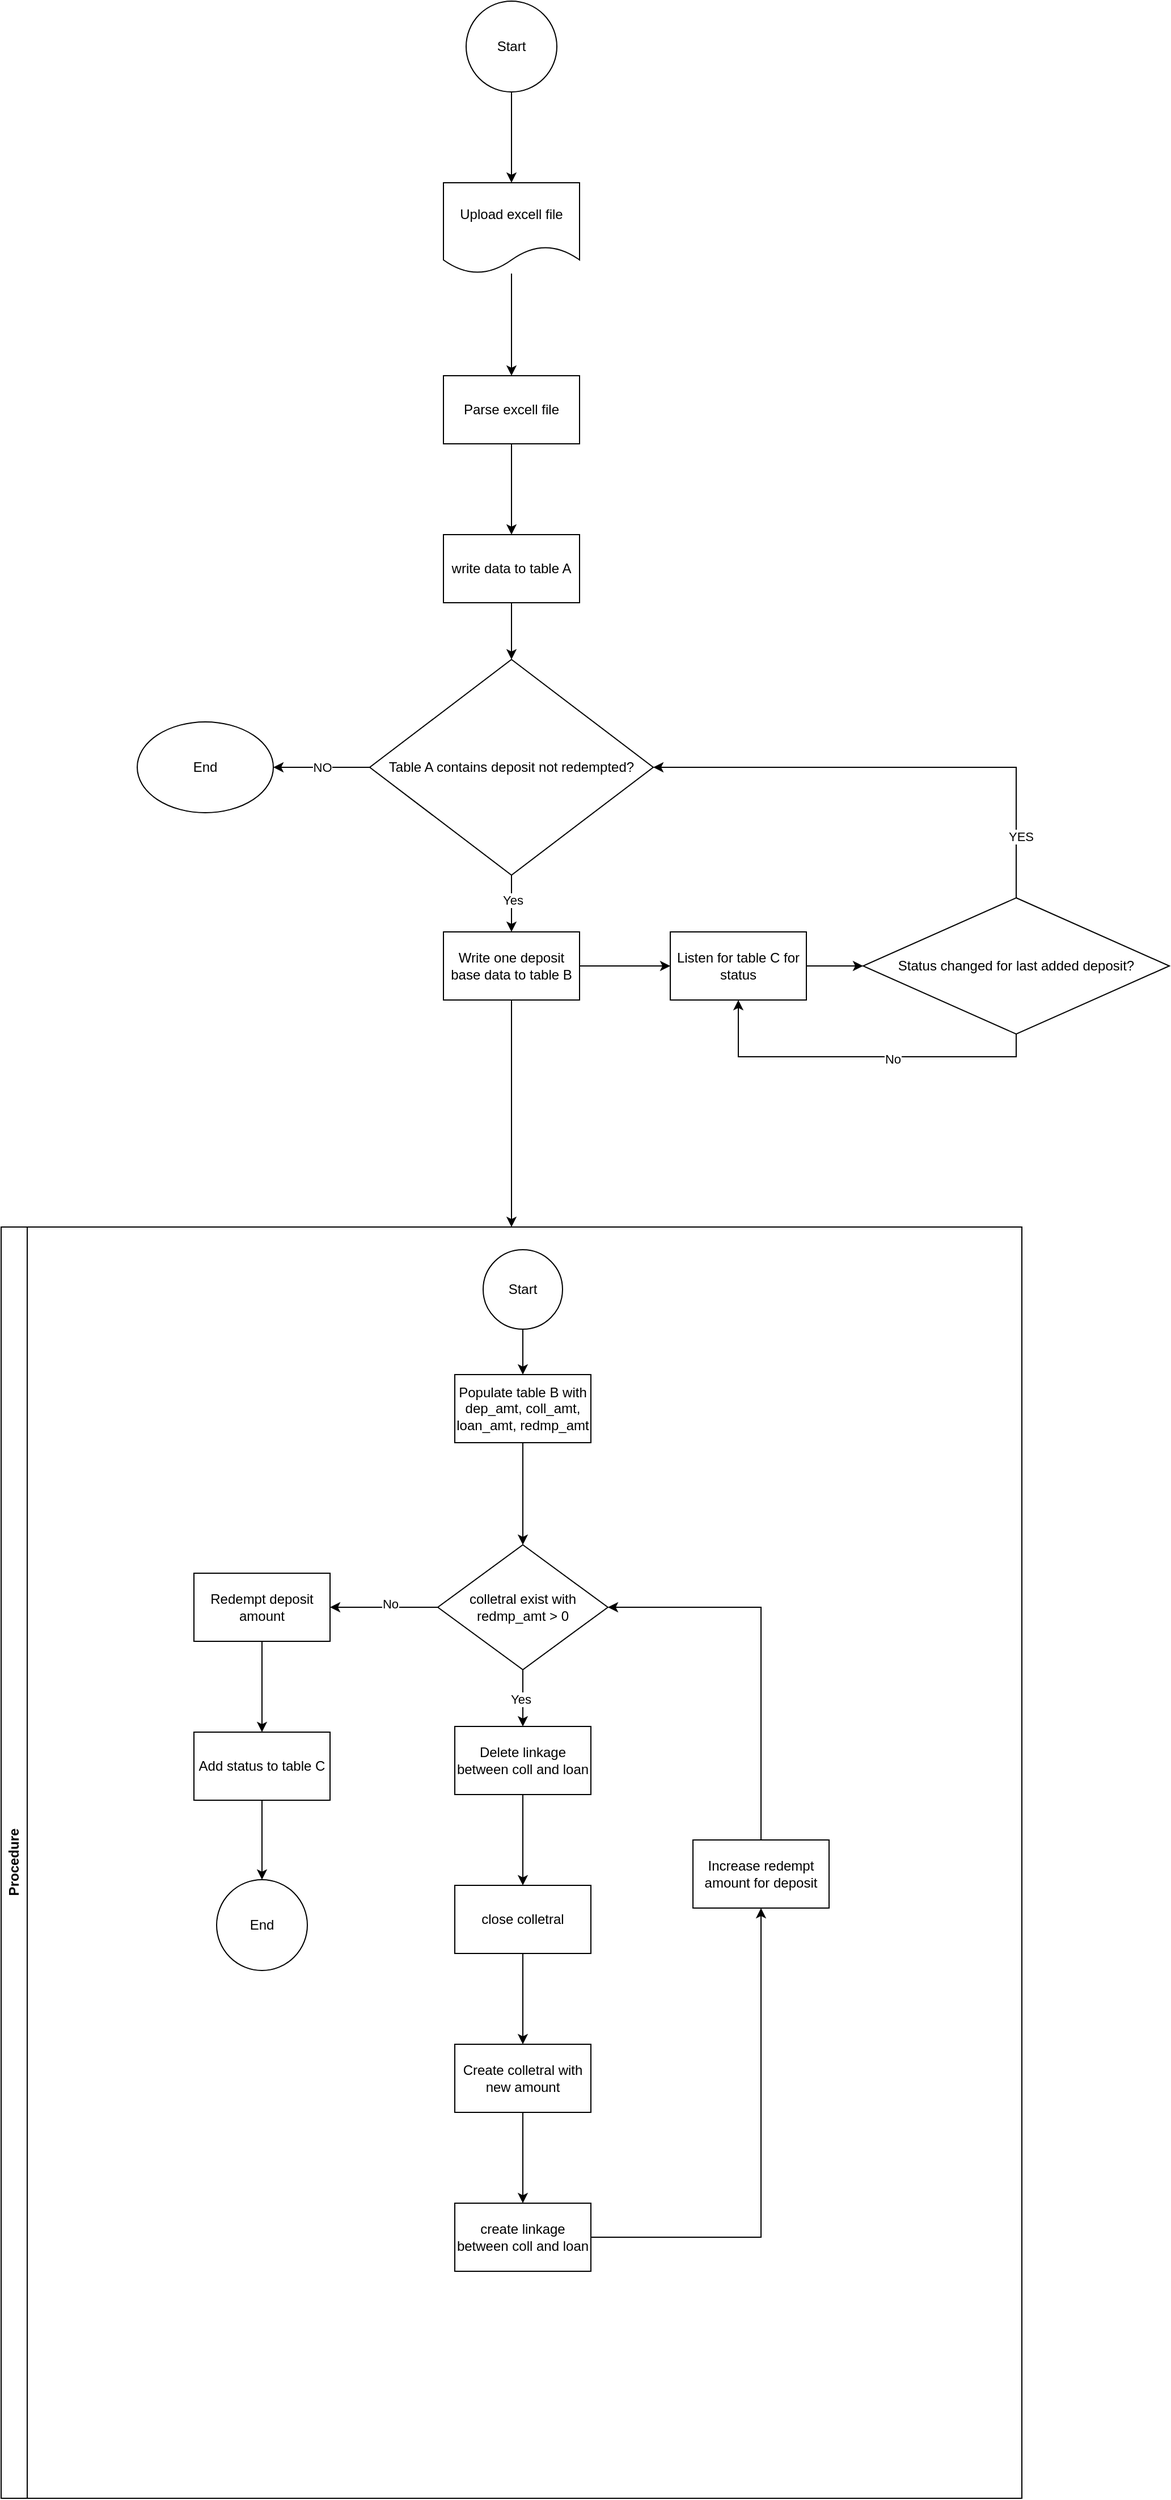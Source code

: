 <mxfile version="23.1.3" type="github">
  <diagram id="C5RBs43oDa-KdzZeNtuy" name="Page-1">
    <mxGraphModel dx="1949" dy="718" grid="1" gridSize="10" guides="1" tooltips="1" connect="1" arrows="1" fold="1" page="1" pageScale="1" pageWidth="827" pageHeight="1169" math="0" shadow="0">
      <root>
        <mxCell id="WIyWlLk6GJQsqaUBKTNV-0" />
        <mxCell id="WIyWlLk6GJQsqaUBKTNV-1" parent="WIyWlLk6GJQsqaUBKTNV-0" />
        <mxCell id="4Akdkflnh7Jsl9hj940S-2" value="" style="edgeStyle=orthogonalEdgeStyle;rounded=0;orthogonalLoop=1;jettySize=auto;html=1;" edge="1" parent="WIyWlLk6GJQsqaUBKTNV-1" source="4Akdkflnh7Jsl9hj940S-0" target="4Akdkflnh7Jsl9hj940S-1">
          <mxGeometry relative="1" as="geometry" />
        </mxCell>
        <mxCell id="4Akdkflnh7Jsl9hj940S-0" value="Start" style="ellipse;whiteSpace=wrap;html=1;aspect=fixed;" vertex="1" parent="WIyWlLk6GJQsqaUBKTNV-1">
          <mxGeometry x="350" y="50" width="80" height="80" as="geometry" />
        </mxCell>
        <mxCell id="4Akdkflnh7Jsl9hj940S-4" value="" style="edgeStyle=orthogonalEdgeStyle;rounded=0;orthogonalLoop=1;jettySize=auto;html=1;" edge="1" parent="WIyWlLk6GJQsqaUBKTNV-1" source="4Akdkflnh7Jsl9hj940S-1" target="4Akdkflnh7Jsl9hj940S-3">
          <mxGeometry relative="1" as="geometry" />
        </mxCell>
        <mxCell id="4Akdkflnh7Jsl9hj940S-1" value="Upload excell file" style="shape=document;whiteSpace=wrap;html=1;boundedLbl=1;" vertex="1" parent="WIyWlLk6GJQsqaUBKTNV-1">
          <mxGeometry x="330" y="210" width="120" height="80" as="geometry" />
        </mxCell>
        <mxCell id="4Akdkflnh7Jsl9hj940S-6" value="" style="edgeStyle=orthogonalEdgeStyle;rounded=0;orthogonalLoop=1;jettySize=auto;html=1;" edge="1" parent="WIyWlLk6GJQsqaUBKTNV-1" source="4Akdkflnh7Jsl9hj940S-3" target="4Akdkflnh7Jsl9hj940S-5">
          <mxGeometry relative="1" as="geometry" />
        </mxCell>
        <mxCell id="4Akdkflnh7Jsl9hj940S-3" value="Parse excell file" style="whiteSpace=wrap;html=1;" vertex="1" parent="WIyWlLk6GJQsqaUBKTNV-1">
          <mxGeometry x="330" y="380" width="120" height="60" as="geometry" />
        </mxCell>
        <mxCell id="4Akdkflnh7Jsl9hj940S-52" style="edgeStyle=orthogonalEdgeStyle;rounded=0;orthogonalLoop=1;jettySize=auto;html=1;" edge="1" parent="WIyWlLk6GJQsqaUBKTNV-1" source="4Akdkflnh7Jsl9hj940S-5" target="4Akdkflnh7Jsl9hj940S-47">
          <mxGeometry relative="1" as="geometry" />
        </mxCell>
        <mxCell id="4Akdkflnh7Jsl9hj940S-5" value="write data to table A" style="whiteSpace=wrap;html=1;" vertex="1" parent="WIyWlLk6GJQsqaUBKTNV-1">
          <mxGeometry x="330" y="520" width="120" height="60" as="geometry" />
        </mxCell>
        <mxCell id="4Akdkflnh7Jsl9hj940S-64" style="edgeStyle=orthogonalEdgeStyle;rounded=0;orthogonalLoop=1;jettySize=auto;html=1;entryX=0.5;entryY=0;entryDx=0;entryDy=0;" edge="1" parent="WIyWlLk6GJQsqaUBKTNV-1" source="4Akdkflnh7Jsl9hj940S-7" target="4Akdkflnh7Jsl9hj940S-61">
          <mxGeometry relative="1" as="geometry" />
        </mxCell>
        <mxCell id="4Akdkflnh7Jsl9hj940S-66" value="" style="edgeStyle=orthogonalEdgeStyle;rounded=0;orthogonalLoop=1;jettySize=auto;html=1;" edge="1" parent="WIyWlLk6GJQsqaUBKTNV-1" source="4Akdkflnh7Jsl9hj940S-7" target="4Akdkflnh7Jsl9hj940S-65">
          <mxGeometry relative="1" as="geometry" />
        </mxCell>
        <mxCell id="4Akdkflnh7Jsl9hj940S-7" value="Write one deposit base data to table B" style="whiteSpace=wrap;html=1;" vertex="1" parent="WIyWlLk6GJQsqaUBKTNV-1">
          <mxGeometry x="330" y="870" width="120" height="60" as="geometry" />
        </mxCell>
        <mxCell id="4Akdkflnh7Jsl9hj940S-48" style="edgeStyle=orthogonalEdgeStyle;rounded=0;orthogonalLoop=1;jettySize=auto;html=1;" edge="1" parent="WIyWlLk6GJQsqaUBKTNV-1" source="4Akdkflnh7Jsl9hj940S-47" target="4Akdkflnh7Jsl9hj940S-7">
          <mxGeometry relative="1" as="geometry" />
        </mxCell>
        <mxCell id="4Akdkflnh7Jsl9hj940S-53" value="Yes" style="edgeLabel;html=1;align=center;verticalAlign=middle;resizable=0;points=[];" vertex="1" connectable="0" parent="4Akdkflnh7Jsl9hj940S-48">
          <mxGeometry x="-0.12" y="1" relative="1" as="geometry">
            <mxPoint as="offset" />
          </mxGeometry>
        </mxCell>
        <mxCell id="4Akdkflnh7Jsl9hj940S-72" value="NO" style="edgeStyle=orthogonalEdgeStyle;rounded=0;orthogonalLoop=1;jettySize=auto;html=1;entryX=1;entryY=0.5;entryDx=0;entryDy=0;" edge="1" parent="WIyWlLk6GJQsqaUBKTNV-1" source="4Akdkflnh7Jsl9hj940S-47" target="4Akdkflnh7Jsl9hj940S-56">
          <mxGeometry relative="1" as="geometry" />
        </mxCell>
        <mxCell id="4Akdkflnh7Jsl9hj940S-47" value="Table A contains deposit not redempted?" style="rhombus;whiteSpace=wrap;html=1;" vertex="1" parent="WIyWlLk6GJQsqaUBKTNV-1">
          <mxGeometry x="265" y="630" width="250" height="190" as="geometry" />
        </mxCell>
        <mxCell id="4Akdkflnh7Jsl9hj940S-56" value="End" style="ellipse;whiteSpace=wrap;html=1;" vertex="1" parent="WIyWlLk6GJQsqaUBKTNV-1">
          <mxGeometry x="60" y="685" width="120" height="80" as="geometry" />
        </mxCell>
        <mxCell id="4Akdkflnh7Jsl9hj940S-61" value="Procedure" style="swimlane;horizontal=0;whiteSpace=wrap;html=1;" vertex="1" parent="WIyWlLk6GJQsqaUBKTNV-1">
          <mxGeometry x="-60" y="1130" width="900" height="1120" as="geometry" />
        </mxCell>
        <mxCell id="4Akdkflnh7Jsl9hj940S-25" value="Populate table B with dep_amt, coll_amt, loan_amt, redmp_amt" style="whiteSpace=wrap;html=1;" vertex="1" parent="4Akdkflnh7Jsl9hj940S-61">
          <mxGeometry x="400" y="130" width="120" height="60" as="geometry" />
        </mxCell>
        <mxCell id="4Akdkflnh7Jsl9hj940S-27" value="colletral exist with redmp_amt &amp;gt; 0" style="rhombus;whiteSpace=wrap;html=1;" vertex="1" parent="4Akdkflnh7Jsl9hj940S-61">
          <mxGeometry x="385" y="280" width="150" height="110" as="geometry" />
        </mxCell>
        <mxCell id="4Akdkflnh7Jsl9hj940S-28" value="" style="edgeStyle=orthogonalEdgeStyle;rounded=0;orthogonalLoop=1;jettySize=auto;html=1;" edge="1" parent="4Akdkflnh7Jsl9hj940S-61" source="4Akdkflnh7Jsl9hj940S-25" target="4Akdkflnh7Jsl9hj940S-27">
          <mxGeometry relative="1" as="geometry" />
        </mxCell>
        <mxCell id="4Akdkflnh7Jsl9hj940S-29" value="Delete linkage between coll and loan" style="whiteSpace=wrap;html=1;" vertex="1" parent="4Akdkflnh7Jsl9hj940S-61">
          <mxGeometry x="400" y="440" width="120" height="60" as="geometry" />
        </mxCell>
        <mxCell id="4Akdkflnh7Jsl9hj940S-30" value="" style="edgeStyle=orthogonalEdgeStyle;rounded=0;orthogonalLoop=1;jettySize=auto;html=1;" edge="1" parent="4Akdkflnh7Jsl9hj940S-61" source="4Akdkflnh7Jsl9hj940S-27" target="4Akdkflnh7Jsl9hj940S-29">
          <mxGeometry relative="1" as="geometry" />
        </mxCell>
        <mxCell id="4Akdkflnh7Jsl9hj940S-50" value="Yes" style="edgeLabel;html=1;align=center;verticalAlign=middle;resizable=0;points=[];" vertex="1" connectable="0" parent="4Akdkflnh7Jsl9hj940S-30">
          <mxGeometry x="0.013" y="-2" relative="1" as="geometry">
            <mxPoint as="offset" />
          </mxGeometry>
        </mxCell>
        <mxCell id="4Akdkflnh7Jsl9hj940S-31" value="close colletral" style="whiteSpace=wrap;html=1;" vertex="1" parent="4Akdkflnh7Jsl9hj940S-61">
          <mxGeometry x="400" y="580" width="120" height="60" as="geometry" />
        </mxCell>
        <mxCell id="4Akdkflnh7Jsl9hj940S-32" value="" style="edgeStyle=orthogonalEdgeStyle;rounded=0;orthogonalLoop=1;jettySize=auto;html=1;" edge="1" parent="4Akdkflnh7Jsl9hj940S-61" source="4Akdkflnh7Jsl9hj940S-29" target="4Akdkflnh7Jsl9hj940S-31">
          <mxGeometry relative="1" as="geometry" />
        </mxCell>
        <mxCell id="4Akdkflnh7Jsl9hj940S-33" value="Create colletral with new amount" style="whiteSpace=wrap;html=1;" vertex="1" parent="4Akdkflnh7Jsl9hj940S-61">
          <mxGeometry x="400" y="720" width="120" height="60" as="geometry" />
        </mxCell>
        <mxCell id="4Akdkflnh7Jsl9hj940S-34" value="" style="edgeStyle=orthogonalEdgeStyle;rounded=0;orthogonalLoop=1;jettySize=auto;html=1;" edge="1" parent="4Akdkflnh7Jsl9hj940S-61" source="4Akdkflnh7Jsl9hj940S-31" target="4Akdkflnh7Jsl9hj940S-33">
          <mxGeometry relative="1" as="geometry" />
        </mxCell>
        <mxCell id="4Akdkflnh7Jsl9hj940S-35" value="create linkage between coll and loan" style="whiteSpace=wrap;html=1;" vertex="1" parent="4Akdkflnh7Jsl9hj940S-61">
          <mxGeometry x="400" y="860" width="120" height="60" as="geometry" />
        </mxCell>
        <mxCell id="4Akdkflnh7Jsl9hj940S-36" value="" style="edgeStyle=orthogonalEdgeStyle;rounded=0;orthogonalLoop=1;jettySize=auto;html=1;" edge="1" parent="4Akdkflnh7Jsl9hj940S-61" source="4Akdkflnh7Jsl9hj940S-33" target="4Akdkflnh7Jsl9hj940S-35">
          <mxGeometry relative="1" as="geometry" />
        </mxCell>
        <mxCell id="4Akdkflnh7Jsl9hj940S-39" style="edgeStyle=orthogonalEdgeStyle;rounded=0;orthogonalLoop=1;jettySize=auto;html=1;entryX=1;entryY=0.5;entryDx=0;entryDy=0;" edge="1" parent="4Akdkflnh7Jsl9hj940S-61" source="4Akdkflnh7Jsl9hj940S-38" target="4Akdkflnh7Jsl9hj940S-27">
          <mxGeometry relative="1" as="geometry">
            <Array as="points">
              <mxPoint x="670" y="335" />
            </Array>
          </mxGeometry>
        </mxCell>
        <mxCell id="4Akdkflnh7Jsl9hj940S-38" value="Increase redempt amount for deposit" style="rounded=0;whiteSpace=wrap;html=1;" vertex="1" parent="4Akdkflnh7Jsl9hj940S-61">
          <mxGeometry x="610" y="540" width="120" height="60" as="geometry" />
        </mxCell>
        <mxCell id="4Akdkflnh7Jsl9hj940S-40" style="edgeStyle=orthogonalEdgeStyle;rounded=0;orthogonalLoop=1;jettySize=auto;html=1;entryX=0.5;entryY=1;entryDx=0;entryDy=0;" edge="1" parent="4Akdkflnh7Jsl9hj940S-61" source="4Akdkflnh7Jsl9hj940S-35" target="4Akdkflnh7Jsl9hj940S-38">
          <mxGeometry relative="1" as="geometry" />
        </mxCell>
        <mxCell id="4Akdkflnh7Jsl9hj940S-41" value="Redempt deposit &lt;br&gt;amount&lt;br&gt;" style="whiteSpace=wrap;html=1;" vertex="1" parent="4Akdkflnh7Jsl9hj940S-61">
          <mxGeometry x="170" y="305" width="120" height="60" as="geometry" />
        </mxCell>
        <mxCell id="4Akdkflnh7Jsl9hj940S-42" value="" style="edgeStyle=orthogonalEdgeStyle;rounded=0;orthogonalLoop=1;jettySize=auto;html=1;" edge="1" parent="4Akdkflnh7Jsl9hj940S-61" source="4Akdkflnh7Jsl9hj940S-27" target="4Akdkflnh7Jsl9hj940S-41">
          <mxGeometry relative="1" as="geometry" />
        </mxCell>
        <mxCell id="4Akdkflnh7Jsl9hj940S-51" value="No" style="edgeLabel;html=1;align=center;verticalAlign=middle;resizable=0;points=[];" vertex="1" connectable="0" parent="4Akdkflnh7Jsl9hj940S-42">
          <mxGeometry x="-0.111" y="-3" relative="1" as="geometry">
            <mxPoint as="offset" />
          </mxGeometry>
        </mxCell>
        <mxCell id="4Akdkflnh7Jsl9hj940S-43" value="Add status to table C" style="whiteSpace=wrap;html=1;" vertex="1" parent="4Akdkflnh7Jsl9hj940S-61">
          <mxGeometry x="170" y="445" width="120" height="60" as="geometry" />
        </mxCell>
        <mxCell id="4Akdkflnh7Jsl9hj940S-44" value="" style="edgeStyle=orthogonalEdgeStyle;rounded=0;orthogonalLoop=1;jettySize=auto;html=1;" edge="1" parent="4Akdkflnh7Jsl9hj940S-61" source="4Akdkflnh7Jsl9hj940S-41" target="4Akdkflnh7Jsl9hj940S-43">
          <mxGeometry relative="1" as="geometry" />
        </mxCell>
        <mxCell id="4Akdkflnh7Jsl9hj940S-45" value="End" style="ellipse;whiteSpace=wrap;html=1;" vertex="1" parent="4Akdkflnh7Jsl9hj940S-61">
          <mxGeometry x="190" y="575" width="80" height="80" as="geometry" />
        </mxCell>
        <mxCell id="4Akdkflnh7Jsl9hj940S-46" value="" style="edgeStyle=orthogonalEdgeStyle;rounded=0;orthogonalLoop=1;jettySize=auto;html=1;" edge="1" parent="4Akdkflnh7Jsl9hj940S-61" source="4Akdkflnh7Jsl9hj940S-43" target="4Akdkflnh7Jsl9hj940S-45">
          <mxGeometry relative="1" as="geometry" />
        </mxCell>
        <mxCell id="4Akdkflnh7Jsl9hj940S-63" style="edgeStyle=orthogonalEdgeStyle;rounded=0;orthogonalLoop=1;jettySize=auto;html=1;" edge="1" parent="4Akdkflnh7Jsl9hj940S-61" source="4Akdkflnh7Jsl9hj940S-62" target="4Akdkflnh7Jsl9hj940S-25">
          <mxGeometry relative="1" as="geometry" />
        </mxCell>
        <mxCell id="4Akdkflnh7Jsl9hj940S-62" value="Start" style="ellipse;whiteSpace=wrap;html=1;aspect=fixed;" vertex="1" parent="4Akdkflnh7Jsl9hj940S-61">
          <mxGeometry x="425" y="20" width="70" height="70" as="geometry" />
        </mxCell>
        <mxCell id="4Akdkflnh7Jsl9hj940S-70" value="" style="edgeStyle=orthogonalEdgeStyle;rounded=0;orthogonalLoop=1;jettySize=auto;html=1;" edge="1" parent="WIyWlLk6GJQsqaUBKTNV-1" source="4Akdkflnh7Jsl9hj940S-65" target="4Akdkflnh7Jsl9hj940S-69">
          <mxGeometry relative="1" as="geometry" />
        </mxCell>
        <mxCell id="4Akdkflnh7Jsl9hj940S-65" value="Listen for table C for status" style="whiteSpace=wrap;html=1;" vertex="1" parent="WIyWlLk6GJQsqaUBKTNV-1">
          <mxGeometry x="530" y="870" width="120" height="60" as="geometry" />
        </mxCell>
        <mxCell id="4Akdkflnh7Jsl9hj940S-71" style="edgeStyle=orthogonalEdgeStyle;rounded=0;orthogonalLoop=1;jettySize=auto;html=1;entryX=1;entryY=0.5;entryDx=0;entryDy=0;" edge="1" parent="WIyWlLk6GJQsqaUBKTNV-1" source="4Akdkflnh7Jsl9hj940S-69" target="4Akdkflnh7Jsl9hj940S-47">
          <mxGeometry relative="1" as="geometry">
            <Array as="points">
              <mxPoint x="835" y="725" />
            </Array>
          </mxGeometry>
        </mxCell>
        <mxCell id="4Akdkflnh7Jsl9hj940S-73" value="YES" style="edgeLabel;html=1;align=center;verticalAlign=middle;resizable=0;points=[];" vertex="1" connectable="0" parent="4Akdkflnh7Jsl9hj940S-71">
          <mxGeometry x="-0.752" y="-4" relative="1" as="geometry">
            <mxPoint as="offset" />
          </mxGeometry>
        </mxCell>
        <mxCell id="4Akdkflnh7Jsl9hj940S-74" style="edgeStyle=orthogonalEdgeStyle;rounded=0;orthogonalLoop=1;jettySize=auto;html=1;entryX=0.5;entryY=1;entryDx=0;entryDy=0;" edge="1" parent="WIyWlLk6GJQsqaUBKTNV-1" source="4Akdkflnh7Jsl9hj940S-69" target="4Akdkflnh7Jsl9hj940S-65">
          <mxGeometry relative="1" as="geometry">
            <Array as="points">
              <mxPoint x="835" y="980" />
              <mxPoint x="590" y="980" />
            </Array>
          </mxGeometry>
        </mxCell>
        <mxCell id="4Akdkflnh7Jsl9hj940S-75" value="No" style="edgeLabel;html=1;align=center;verticalAlign=middle;resizable=0;points=[];" vertex="1" connectable="0" parent="4Akdkflnh7Jsl9hj940S-74">
          <mxGeometry x="-0.178" y="2" relative="1" as="geometry">
            <mxPoint as="offset" />
          </mxGeometry>
        </mxCell>
        <mxCell id="4Akdkflnh7Jsl9hj940S-69" value="Status changed for last added deposit?" style="rhombus;whiteSpace=wrap;html=1;" vertex="1" parent="WIyWlLk6GJQsqaUBKTNV-1">
          <mxGeometry x="700" y="840" width="270" height="120" as="geometry" />
        </mxCell>
      </root>
    </mxGraphModel>
  </diagram>
</mxfile>
